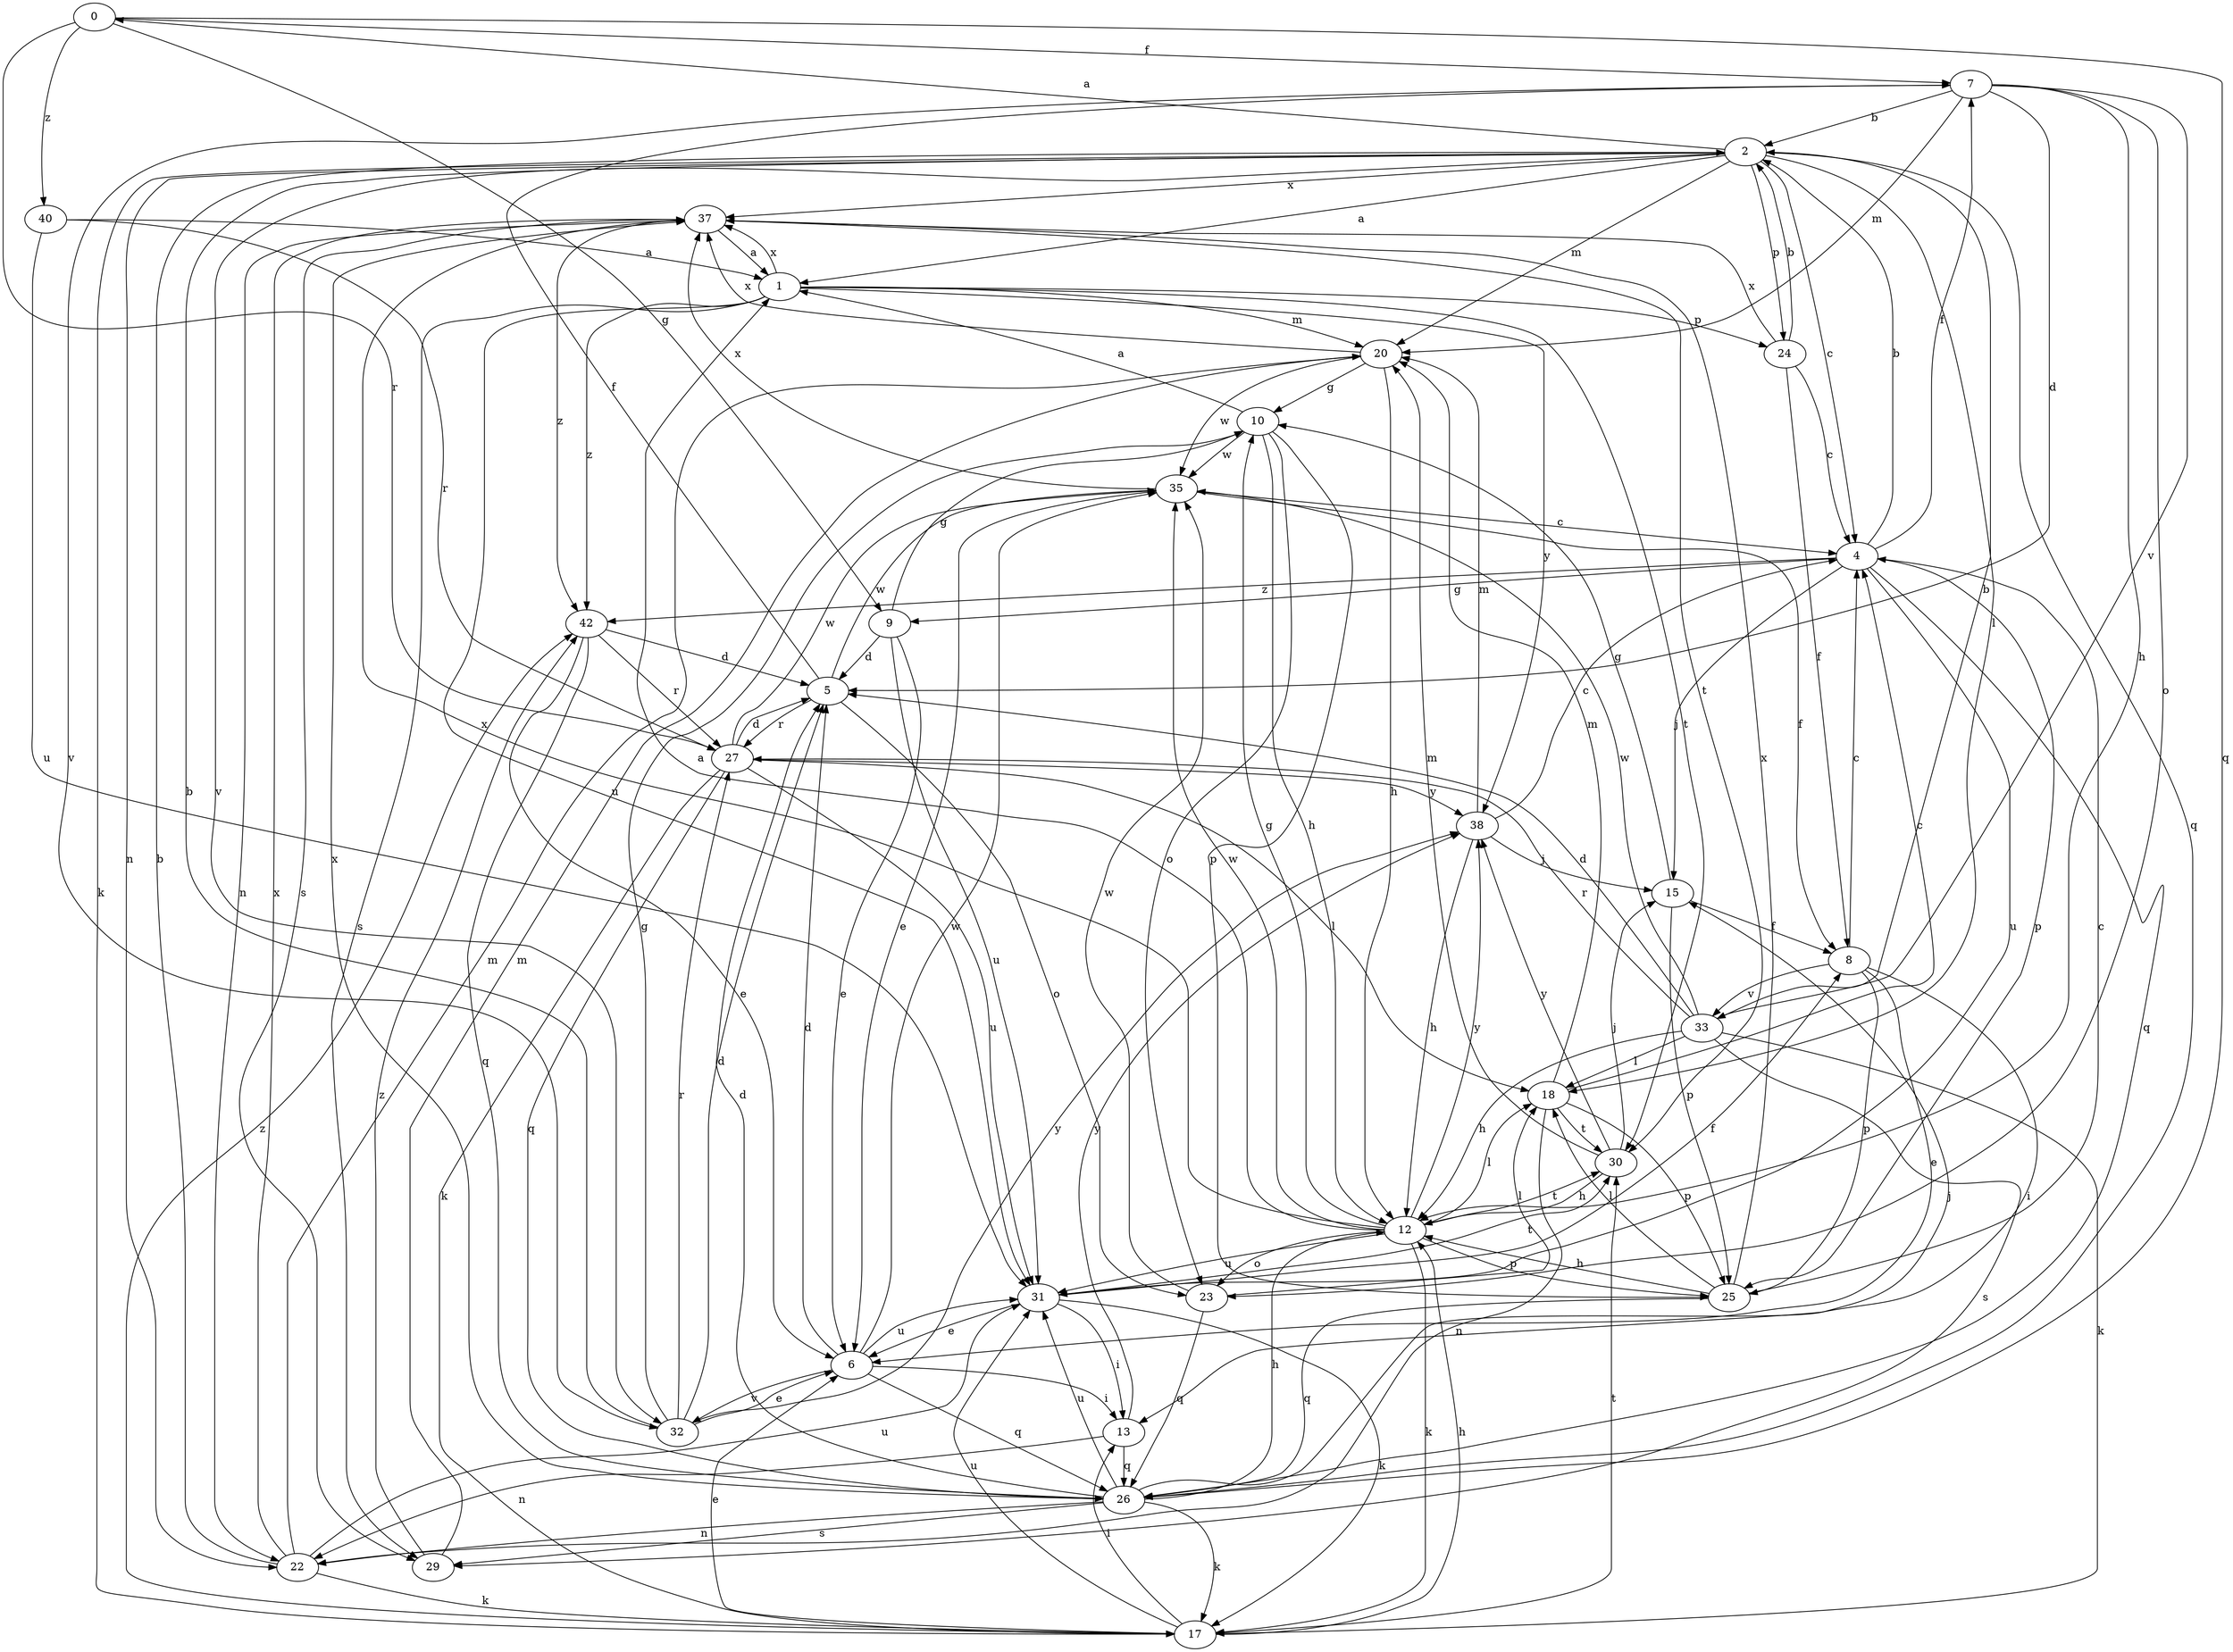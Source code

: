 strict digraph  {
0;
1;
2;
4;
5;
6;
7;
8;
9;
10;
12;
13;
15;
17;
18;
20;
22;
23;
24;
25;
26;
27;
29;
30;
31;
32;
33;
35;
37;
38;
40;
42;
0 -> 7  [label=f];
0 -> 9  [label=g];
0 -> 26  [label=q];
0 -> 27  [label=r];
0 -> 40  [label=z];
1 -> 20  [label=m];
1 -> 24  [label=p];
1 -> 29  [label=s];
1 -> 30  [label=t];
1 -> 31  [label=u];
1 -> 37  [label=x];
1 -> 38  [label=y];
1 -> 42  [label=z];
2 -> 0  [label=a];
2 -> 1  [label=a];
2 -> 4  [label=c];
2 -> 17  [label=k];
2 -> 18  [label=l];
2 -> 20  [label=m];
2 -> 22  [label=n];
2 -> 24  [label=p];
2 -> 26  [label=q];
2 -> 32  [label=v];
2 -> 37  [label=x];
4 -> 2  [label=b];
4 -> 7  [label=f];
4 -> 9  [label=g];
4 -> 15  [label=j];
4 -> 25  [label=p];
4 -> 26  [label=q];
4 -> 31  [label=u];
4 -> 42  [label=z];
5 -> 7  [label=f];
5 -> 23  [label=o];
5 -> 27  [label=r];
5 -> 35  [label=w];
6 -> 5  [label=d];
6 -> 13  [label=i];
6 -> 26  [label=q];
6 -> 31  [label=u];
6 -> 32  [label=v];
6 -> 35  [label=w];
7 -> 2  [label=b];
7 -> 5  [label=d];
7 -> 12  [label=h];
7 -> 20  [label=m];
7 -> 23  [label=o];
7 -> 32  [label=v];
7 -> 33  [label=v];
8 -> 4  [label=c];
8 -> 6  [label=e];
8 -> 13  [label=i];
8 -> 25  [label=p];
8 -> 33  [label=v];
9 -> 5  [label=d];
9 -> 6  [label=e];
9 -> 10  [label=g];
9 -> 31  [label=u];
10 -> 1  [label=a];
10 -> 12  [label=h];
10 -> 23  [label=o];
10 -> 25  [label=p];
10 -> 35  [label=w];
12 -> 1  [label=a];
12 -> 10  [label=g];
12 -> 17  [label=k];
12 -> 18  [label=l];
12 -> 23  [label=o];
12 -> 25  [label=p];
12 -> 30  [label=t];
12 -> 31  [label=u];
12 -> 35  [label=w];
12 -> 37  [label=x];
12 -> 38  [label=y];
13 -> 22  [label=n];
13 -> 26  [label=q];
13 -> 38  [label=y];
15 -> 8  [label=f];
15 -> 10  [label=g];
15 -> 25  [label=p];
17 -> 6  [label=e];
17 -> 12  [label=h];
17 -> 13  [label=i];
17 -> 30  [label=t];
17 -> 31  [label=u];
17 -> 42  [label=z];
18 -> 4  [label=c];
18 -> 20  [label=m];
18 -> 22  [label=n];
18 -> 25  [label=p];
18 -> 30  [label=t];
20 -> 10  [label=g];
20 -> 12  [label=h];
20 -> 35  [label=w];
20 -> 37  [label=x];
22 -> 2  [label=b];
22 -> 17  [label=k];
22 -> 20  [label=m];
22 -> 31  [label=u];
22 -> 37  [label=x];
23 -> 18  [label=l];
23 -> 26  [label=q];
23 -> 35  [label=w];
24 -> 2  [label=b];
24 -> 4  [label=c];
24 -> 8  [label=f];
24 -> 37  [label=x];
25 -> 4  [label=c];
25 -> 12  [label=h];
25 -> 18  [label=l];
25 -> 26  [label=q];
25 -> 37  [label=x];
26 -> 5  [label=d];
26 -> 12  [label=h];
26 -> 15  [label=j];
26 -> 17  [label=k];
26 -> 22  [label=n];
26 -> 29  [label=s];
26 -> 31  [label=u];
26 -> 37  [label=x];
27 -> 5  [label=d];
27 -> 17  [label=k];
27 -> 18  [label=l];
27 -> 26  [label=q];
27 -> 31  [label=u];
27 -> 35  [label=w];
27 -> 38  [label=y];
29 -> 20  [label=m];
29 -> 42  [label=z];
30 -> 12  [label=h];
30 -> 15  [label=j];
30 -> 20  [label=m];
30 -> 38  [label=y];
31 -> 6  [label=e];
31 -> 8  [label=f];
31 -> 13  [label=i];
31 -> 17  [label=k];
31 -> 30  [label=t];
32 -> 2  [label=b];
32 -> 5  [label=d];
32 -> 6  [label=e];
32 -> 10  [label=g];
32 -> 27  [label=r];
32 -> 38  [label=y];
33 -> 2  [label=b];
33 -> 5  [label=d];
33 -> 12  [label=h];
33 -> 17  [label=k];
33 -> 18  [label=l];
33 -> 27  [label=r];
33 -> 29  [label=s];
33 -> 35  [label=w];
35 -> 4  [label=c];
35 -> 6  [label=e];
35 -> 8  [label=f];
35 -> 37  [label=x];
37 -> 1  [label=a];
37 -> 22  [label=n];
37 -> 29  [label=s];
37 -> 30  [label=t];
37 -> 42  [label=z];
38 -> 4  [label=c];
38 -> 12  [label=h];
38 -> 15  [label=j];
38 -> 20  [label=m];
40 -> 1  [label=a];
40 -> 27  [label=r];
40 -> 31  [label=u];
42 -> 5  [label=d];
42 -> 6  [label=e];
42 -> 26  [label=q];
42 -> 27  [label=r];
}
